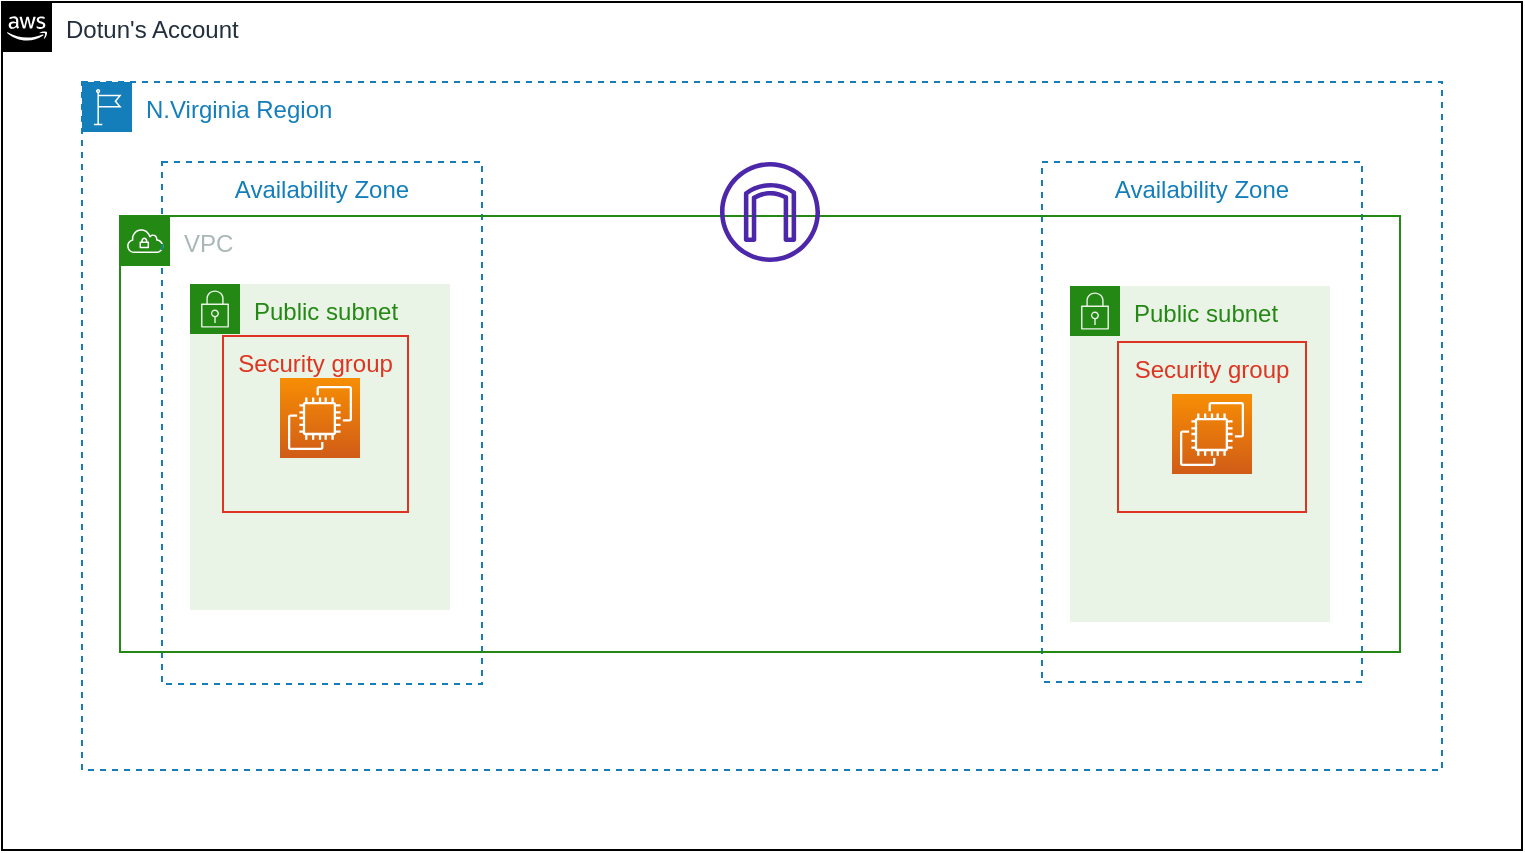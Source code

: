 <mxfile version="20.2.2" type="device"><diagram id="c5jVrpqJ2r_BpLn4NUfH" name="Page-1"><mxGraphModel dx="868" dy="474" grid="0" gridSize="10" guides="1" tooltips="1" connect="1" arrows="1" fold="1" page="0" pageScale="1" pageWidth="827" pageHeight="1169" math="0" shadow="0"><root><mxCell id="0"/><mxCell id="1" parent="0"/><mxCell id="muvaG9PU-tPJcNk-unie-1" value="Dotun's Account&lt;br&gt;" style="points=[[0,0],[0.25,0],[0.5,0],[0.75,0],[1,0],[1,0.25],[1,0.5],[1,0.75],[1,1],[0.75,1],[0.5,1],[0.25,1],[0,1],[0,0.75],[0,0.5],[0,0.25]];outlineConnect=0;gradientColor=none;html=1;whiteSpace=wrap;fontSize=12;fontStyle=0;container=1;pointerEvents=0;collapsible=0;recursiveResize=0;shape=mxgraph.aws4.group;grIcon=mxgraph.aws4.group_aws_cloud_alt;strokeColor=default;fillColor=none;verticalAlign=top;align=left;spacingLeft=30;fontColor=#232F3E;dashed=0;" parent="1" vertex="1"><mxGeometry x="40" y="40" width="760" height="424" as="geometry"/></mxCell><mxCell id="muvaG9PU-tPJcNk-unie-2" value="N.Virginia Region" style="points=[[0,0],[0.25,0],[0.5,0],[0.75,0],[1,0],[1,0.25],[1,0.5],[1,0.75],[1,1],[0.75,1],[0.5,1],[0.25,1],[0,1],[0,0.75],[0,0.5],[0,0.25]];outlineConnect=0;gradientColor=none;html=1;whiteSpace=wrap;fontSize=12;fontStyle=0;container=1;pointerEvents=0;collapsible=0;recursiveResize=0;shape=mxgraph.aws4.group;grIcon=mxgraph.aws4.group_region;strokeColor=#147EBA;fillColor=none;verticalAlign=top;align=left;spacingLeft=30;fontColor=#147EBA;dashed=1;" parent="1" vertex="1"><mxGeometry x="80" y="80" width="680" height="344" as="geometry"/></mxCell><mxCell id="muvaG9PU-tPJcNk-unie-3" value="Availability Zone" style="fillColor=none;strokeColor=#147EBA;dashed=1;verticalAlign=top;fontStyle=0;fontColor=#147EBA;" parent="muvaG9PU-tPJcNk-unie-2" vertex="1"><mxGeometry x="40" y="40" width="160" height="261" as="geometry"/></mxCell><mxCell id="muvaG9PU-tPJcNk-unie-4" value="Availability Zone" style="fillColor=none;strokeColor=#147EBA;dashed=1;verticalAlign=top;fontStyle=0;fontColor=#147EBA;" parent="muvaG9PU-tPJcNk-unie-2" vertex="1"><mxGeometry x="480" y="40" width="160" height="260" as="geometry"/></mxCell><mxCell id="muvaG9PU-tPJcNk-unie-5" value="VPC" style="points=[[0,0],[0.25,0],[0.5,0],[0.75,0],[1,0],[1,0.25],[1,0.5],[1,0.75],[1,1],[0.75,1],[0.5,1],[0.25,1],[0,1],[0,0.75],[0,0.5],[0,0.25]];outlineConnect=0;gradientColor=none;html=1;whiteSpace=wrap;fontSize=12;fontStyle=0;container=1;pointerEvents=0;collapsible=0;recursiveResize=0;shape=mxgraph.aws4.group;grIcon=mxgraph.aws4.group_vpc;strokeColor=#248814;fillColor=none;verticalAlign=top;align=left;spacingLeft=30;fontColor=#AAB7B8;dashed=0;" parent="muvaG9PU-tPJcNk-unie-2" vertex="1"><mxGeometry x="19" y="67" width="640" height="218" as="geometry"/></mxCell><mxCell id="muvaG9PU-tPJcNk-unie-6" value="Public subnet" style="points=[[0,0],[0.25,0],[0.5,0],[0.75,0],[1,0],[1,0.25],[1,0.5],[1,0.75],[1,1],[0.75,1],[0.5,1],[0.25,1],[0,1],[0,0.75],[0,0.5],[0,0.25]];outlineConnect=0;gradientColor=none;html=1;whiteSpace=wrap;fontSize=12;fontStyle=0;container=1;pointerEvents=0;collapsible=0;recursiveResize=0;shape=mxgraph.aws4.group;grIcon=mxgraph.aws4.group_security_group;grStroke=0;strokeColor=#248814;fillColor=#E9F3E6;verticalAlign=top;align=left;spacingLeft=30;fontColor=#248814;dashed=0;" parent="muvaG9PU-tPJcNk-unie-5" vertex="1"><mxGeometry x="35" y="34" width="130" height="163" as="geometry"/></mxCell><mxCell id="muvaG9PU-tPJcNk-unie-12" value="" style="sketch=0;points=[[0,0,0],[0.25,0,0],[0.5,0,0],[0.75,0,0],[1,0,0],[0,1,0],[0.25,1,0],[0.5,1,0],[0.75,1,0],[1,1,0],[0,0.25,0],[0,0.5,0],[0,0.75,0],[1,0.25,0],[1,0.5,0],[1,0.75,0]];outlineConnect=0;fontColor=#232F3E;gradientColor=#F78E04;gradientDirection=north;fillColor=#D05C17;strokeColor=#ffffff;dashed=0;verticalLabelPosition=bottom;verticalAlign=top;align=center;html=1;fontSize=12;fontStyle=0;aspect=fixed;shape=mxgraph.aws4.resourceIcon;resIcon=mxgraph.aws4.ec2;" parent="muvaG9PU-tPJcNk-unie-6" vertex="1"><mxGeometry x="45" y="47" width="40" height="40" as="geometry"/></mxCell><mxCell id="muvaG9PU-tPJcNk-unie-17" value="Security group" style="fillColor=none;strokeColor=#DD3522;verticalAlign=top;fontStyle=0;fontColor=#DD3522;" parent="muvaG9PU-tPJcNk-unie-6" vertex="1"><mxGeometry x="16.5" y="26" width="92.5" height="88" as="geometry"/></mxCell><mxCell id="muvaG9PU-tPJcNk-unie-9" value="Public subnet" style="points=[[0,0],[0.25,0],[0.5,0],[0.75,0],[1,0],[1,0.25],[1,0.5],[1,0.75],[1,1],[0.75,1],[0.5,1],[0.25,1],[0,1],[0,0.75],[0,0.5],[0,0.25]];outlineConnect=0;gradientColor=none;html=1;whiteSpace=wrap;fontSize=12;fontStyle=0;container=1;pointerEvents=0;collapsible=0;recursiveResize=0;shape=mxgraph.aws4.group;grIcon=mxgraph.aws4.group_security_group;grStroke=0;strokeColor=#248814;fillColor=#E9F3E6;verticalAlign=top;align=left;spacingLeft=30;fontColor=#248814;dashed=0;" parent="muvaG9PU-tPJcNk-unie-5" vertex="1"><mxGeometry x="475" y="35" width="130" height="168" as="geometry"/></mxCell><mxCell id="muvaG9PU-tPJcNk-unie-13" value="" style="sketch=0;points=[[0,0,0],[0.25,0,0],[0.5,0,0],[0.75,0,0],[1,0,0],[0,1,0],[0.25,1,0],[0.5,1,0],[0.75,1,0],[1,1,0],[0,0.25,0],[0,0.5,0],[0,0.75,0],[1,0.25,0],[1,0.5,0],[1,0.75,0]];outlineConnect=0;fontColor=#232F3E;gradientColor=#F78E04;gradientDirection=north;fillColor=#D05C17;strokeColor=#ffffff;dashed=0;verticalLabelPosition=bottom;verticalAlign=top;align=center;html=1;fontSize=12;fontStyle=0;aspect=fixed;shape=mxgraph.aws4.resourceIcon;resIcon=mxgraph.aws4.ec2;" parent="muvaG9PU-tPJcNk-unie-9" vertex="1"><mxGeometry x="51" y="54" width="40" height="40" as="geometry"/></mxCell><mxCell id="muvaG9PU-tPJcNk-unie-16" value="Security group" style="fillColor=none;strokeColor=#DD3522;verticalAlign=top;fontStyle=0;fontColor=#DD3522;" parent="muvaG9PU-tPJcNk-unie-9" vertex="1"><mxGeometry x="24" y="28" width="94" height="85" as="geometry"/></mxCell><mxCell id="muvaG9PU-tPJcNk-unie-11" value="" style="sketch=0;outlineConnect=0;fontColor=#232F3E;gradientColor=none;fillColor=#4D27AA;strokeColor=none;dashed=0;verticalLabelPosition=bottom;verticalAlign=top;align=center;html=1;fontSize=12;fontStyle=0;aspect=fixed;pointerEvents=1;shape=mxgraph.aws4.internet_gateway;" parent="muvaG9PU-tPJcNk-unie-2" vertex="1"><mxGeometry x="319" y="40" width="50" height="50" as="geometry"/></mxCell></root></mxGraphModel></diagram></mxfile>